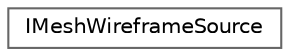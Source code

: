 digraph "Graphical Class Hierarchy"
{
 // INTERACTIVE_SVG=YES
 // LATEX_PDF_SIZE
  bgcolor="transparent";
  edge [fontname=Helvetica,fontsize=10,labelfontname=Helvetica,labelfontsize=10];
  node [fontname=Helvetica,fontsize=10,shape=box,height=0.2,width=0.4];
  rankdir="LR";
  Node0 [id="Node000000",label="IMeshWireframeSource",height=0.2,width=0.4,color="grey40", fillcolor="white", style="filled",URL="$d1/d1f/classIMeshWireframeSource.html",tooltip="IMeshWireframeSource is an abstract interface to a class that provides a set of edges."];
}
